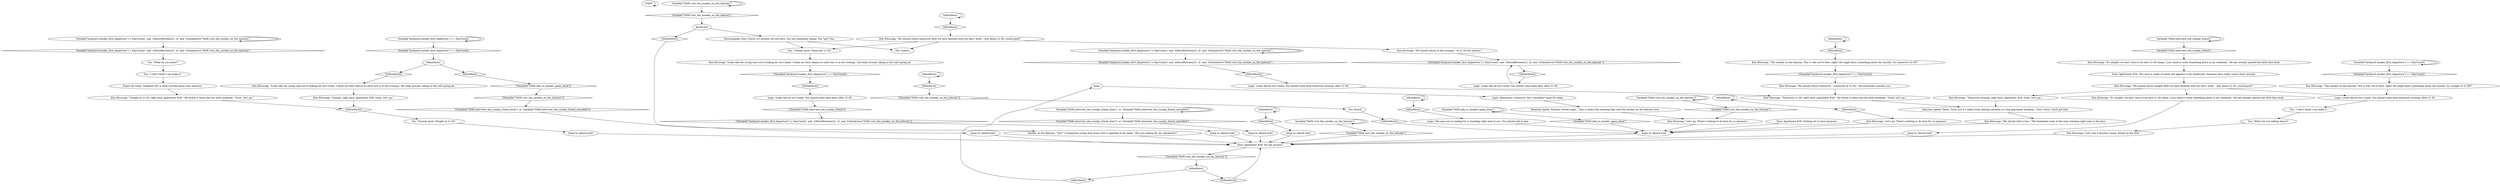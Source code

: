 # APT / SMOKER DOOR
# DOOR, APARTMENT #28 (SMOKER ON THE BALCONY)
# ==================================================
digraph G {
	  0 [label="START"];
	  1 [label="input"];
	  2 [label="Kim Kitsuragi: \"Let's see if anyone's home. Knock on the door.\""];
	  3 [label="Kim Kitsuragi: \"The smoker on the balcony. This is why we're here, right? He might know something about the murder. So, tonight at 21.00?\""];
	  4 [label="IsKimHere()"];
	  5 [label="IsKimHere()", shape=diamond];
	  6 [label="!(IsKimHere())", shape=diamond];
	  7 [label="Jump to: [knock hub]"];
	  8 [label="Variable[\"TASK.interview_the_sunday_friend\"]"];
	  9 [label="Variable[\"TASK.interview_the_sunday_friend\"]", shape=diamond];
	  10 [label="!(Variable[\"TASK.interview_the_sunday_friend\"])", shape=diamond];
	  11 [label="Jump to: [knock hub]"];
	  12 [label="Kim Kitsuragi: \"Tomorrow evening, right here, apartment #28. Good. Let's go.\""];
	  13 [label="You: \"I don't think I can make it.\""];
	  14 [label="Jump to: [knock hub]"];
	  15 [label="IsKimHere()"];
	  16 [label="IsKimHere()", shape=diamond];
	  17 [label="!(IsKimHere())", shape=diamond];
	  18 [label="Door, Apartment #28: No one answers."];
	  19 [label="knock hub"];
	  20 [label="Variable[\"backyard.smoker_first_departure\"] == DayCount()"];
	  21 [label="Variable[\"backyard.smoker_first_departure\"] == DayCount()", shape=diamond];
	  22 [label="!(Variable[\"backyard.smoker_first_departure\"] == DayCount())", shape=diamond];
	  23 [label="Esprit de Corps: Suddenly he's a little worried about your memory..."];
	  24 [label="Kim Kitsuragi: \"It's alright, we don't have to be here 21.00 sharp, I just need to write something down in my notebook.\" He has already opened the little blue book."];
	  25 [label="You: \"What are you talking about?\""];
	  26 [label="Kim Kitsuragi: \"It's alright, we don't have to be here 21.00 sharp, I just need to write something down in my notebook.\" He has already opened the little blue book."];
	  27 [label="IsKimHere()"];
	  28 [label="IsKimHere()", shape=diamond];
	  29 [label="!(IsKimHere())", shape=diamond];
	  30 [label="Smoker on the Balcony: \"Yes?\" A handsome young man hums with a cigarette in his hand. \"Are you looking for me, gendarme?\""];
	  31 [label="Logic: Looks like he isn't home. You should come back later, after 21.00."];
	  32 [label="Logic: Looks like he isn't home. You should come back later, after 21.00."];
	  33 [label="Logic: The man you're looking for is standing right next to you. You should talk to him."];
	  34 [label="Kim Kitsuragi: \"Let's go. There's nothing to do here for us anymore.\""];
	  35 [label="Variable[\"backyard.smoker_first_departure\"] < DayCount()  and  IsHourBetween(21, 4)  and  IsTaskActive(\"TASK.visit_the_smoker_on_the_balcony\")"];
	  36 [label="Variable[\"backyard.smoker_first_departure\"] < DayCount()  and  IsHourBetween(21, 4)  and  IsTaskActive(\"TASK.visit_the_smoker_on_the_balcony\")", shape=diamond];
	  37 [label="!(Variable[\"backyard.smoker_first_departure\"] < DayCount()  and  IsHourBetween(21, 4)  and  IsTaskActive(\"TASK.visit_the_smoker_on_the_balcony\"))", shape=diamond];
	  38 [label="Variable[\"TASK.talk_to_smoker_again_done\"]"];
	  39 [label="Variable[\"TASK.talk_to_smoker_again_done\"]", shape=diamond];
	  40 [label="!(Variable[\"TASK.talk_to_smoker_again_done\"])", shape=diamond];
	  41 [label="Kim Kitsuragi: \"Looks like the young man we're looking for isn't home. I think our best chance to catch him is in the evening.\" He looks around, taking in the cold spring air."];
	  42 [label="Kim Kitsuragi: \"Tomorrow 21.00, right here, apartment #28.\" He writes it down into his little notebook. \"Good. Let's go.\""];
	  43 [label="Jump to: [knock hub]"];
	  44 [label="Kim Kitsuragi: \"Tonight at 21.00, right here, apartment #28.\" He writes it down into his little notebook. \"Good. Let's go.\""];
	  45 [label="Encyclopedia: Don't worry, it's (mostly) all still here. You can remember things. You *got* this."];
	  46 [label="You: Knock."];
	  47 [label="Variable[\"backyard.smoker_first_departure\"] == DayCount()"];
	  48 [label="Variable[\"backyard.smoker_first_departure\"] == DayCount()", shape=diamond];
	  49 [label="!(Variable[\"backyard.smoker_first_departure\"] == DayCount())", shape=diamond];
	  50 [label="Kim Kitsuragi: \"We should return tomorrow after we have finished with our day's work -- how about 21.00, sound good?\""];
	  51 [label="Kim Kitsuragi: \"We should talk to him.\" The lieutenant nods at the man standing right next to the door."];
	  52 [label="Logic: Remember: tomorrow. He's *probably* gone for today."];
	  53 [label="Door, Apartment #28: This door is made of metal and appears to be reinforced. Someone here really values their security."];
	  54 [label="Kim Kitsuragi: \"Tonight, right here, apartment #28. Good. Let's go.\""];
	  55 [label="Kim Kitsuragi: \"We should return tonight after we have finished with our day's work -- how about 21.00, sound good?\""];
	  56 [label="Variable[\"TASK.visit_the_smoker_on_the_balcony\"]"];
	  57 [label="Variable[\"TASK.visit_the_smoker_on_the_balcony\"]", shape=diamond];
	  58 [label="!(Variable[\"TASK.visit_the_smoker_on_the_balcony\"])", shape=diamond];
	  59 [label="Variable[\"backyard.smoker_first_departure\"] < DayCount()  and  IsHourBetween(21, 4)  and  IsTaskActive(\"TASK.visit_the_smoker_on_the_balcony\")"];
	  60 [label="Variable[\"backyard.smoker_first_departure\"] < DayCount()  and  IsHourBetween(21, 4)  and  IsTaskActive(\"TASK.visit_the_smoker_on_the_balcony\")", shape=diamond];
	  61 [label="!(Variable[\"backyard.smoker_first_departure\"] < DayCount()  and  IsHourBetween(21, 4)  and  IsTaskActive(\"TASK.visit_the_smoker_on_the_balcony\"))", shape=diamond];
	  62 [label="Jump to: [knock hub]"];
	  63 [label="Variable[\"TASK.visit_the_smoker_on_the_balcony\"]"];
	  64 [label="Variable[\"TASK.visit_the_smoker_on_the_balcony\"]", shape=diamond];
	  65 [label="!(Variable[\"TASK.visit_the_smoker_on_the_balcony\"])", shape=diamond];
	  66 [label="Variable[\"TASK.interview_the_sunday_friend_done\"]  or  Variable[\"TASK.interview_the_sunday_friend_cancelled\"]"];
	  67 [label="Variable[\"TASK.interview_the_sunday_friend_done\"]  or  Variable[\"TASK.interview_the_sunday_friend_cancelled\"]", shape=diamond];
	  68 [label="!(Variable[\"TASK.interview_the_sunday_friend_done\"]  or  Variable[\"TASK.interview_the_sunday_friend_cancelled\"])", shape=diamond];
	  69 [label="Reaction Speed: Number twenty eight... This is where the cleaning lady said the smoker on the balcony lives."];
	  70 [label="Jump to: [knock hub]"];
	  71 [label="Jump to: [knock hub]"];
	  72 [label="Kim Kitsuragi: \"We should return tomorrow -- tomorrow at 21.00,\" the lieutenant reminds you."];
	  73 [label="IsKimHere()"];
	  74 [label="IsKimHere()", shape=diamond];
	  75 [label="!(IsKimHere())", shape=diamond];
	  76 [label="IsKimHere()"];
	  77 [label="IsKimHere()", shape=diamond];
	  78 [label="!(IsKimHere())", shape=diamond];
	  79 [label="You: [Leave.]"];
	  80 [label="You: \"Sounds good. Tomorrow 21.00.\""];
	  81 [label="You: \"I don't think I can make it.\""];
	  82 [label="Kim Kitsuragi: \"The smoker on the balcony. This is why we're here, right? He might know something about the murder. So, tomorrow 21.00?\""];
	  83 [label="Kim Kitsuragi: \"We should return in the evening -- at 21.00 the earliest.\""];
	  84 [label="You: \"What do you mean?\""];
	  85 [label="IsKimHere()"];
	  86 [label="IsKimHere()", shape=diamond];
	  87 [label="!(IsKimHere())", shape=diamond];
	  88 [label="Variable[\"TASK.visit_the_smoker_on_the_balcony\"]"];
	  89 [label="Variable[\"TASK.visit_the_smoker_on_the_balcony\"]", shape=diamond];
	  90 [label="!(Variable[\"TASK.visit_the_smoker_on_the_balcony\"])", shape=diamond];
	  91 [label="Kim Kitsuragi: \"Looks like the young man we're looking for isn't home. I think our best chance to catch him is in the evening.\" He looks around, taking in the cold spring air."];
	  92 [label="Logic: Looks like he isn't home. You should come back tomorrow evening, after 21.00."];
	  93 [label="You: \"Sounds good. Tonight at 21.00.\""];
	  94 [label="Logic: Looks like he isn't home. You should come back tomorrow evening, after 21.00."];
	  95 [label="Door, Apartment #28: Nothing do to here anymore..."];
	  96 [label="IsKimHere()"];
	  97 [label="IsKimHere()", shape=diamond];
	  98 [label="!(IsKimHere())", shape=diamond];
	  99 [label="IsKimHere()"];
	  100 [label="IsKimHere()", shape=diamond];
	  101 [label="!(IsKimHere())", shape=diamond];
	  102 [label="Reaction Speed: Damn. Turns out it's quite tricky finding someone in a big apartment building... Don't worry. You'll get him!"];
	  103 [label="Kim Kitsuragi: \"Let's go. There's nothing to do here for us anymore.\""];
	  0 -> 0
	  1 -> 52
	  2 -> 18
	  3 -> 92
	  4 -> 4
	  4 -> 5
	  5 -> 71
	  6 -> 93
	  7 -> 18
	  8 -> 8
	  8 -> 9
	  9 -> 26
	  10 -> 37
	  11 -> 18
	  12 -> 102
	  13 -> 25
	  14 -> 18
	  15 -> 16
	  15 -> 15
	  16 -> 33
	  17 -> 70
	  18 -> 65
	  19 -> 45
	  19 -> 78
	  20 -> 20
	  20 -> 21
	  21 -> 3
	  22 -> 72
	  23 -> 44
	  24 -> 11
	  25 -> 2
	  26 -> 53
	  27 -> 27
	  27 -> 28
	  28 -> 103
	  29 -> 94
	  30 -> 18
	  31 -> 10
	  32 -> 61
	  33 -> 70
	  34 -> 70
	  35 -> 35
	  35 -> 36
	  36 -> 29
	  37 -> 62
	  38 -> 38
	  38 -> 39
	  39 -> 70
	  40 -> 58
	  41 -> 49
	  42 -> 102
	  43 -> 18
	  44 -> 6
	  45 -> 80
	  45 -> 79
	  46 -> 17
	  47 -> 48
	  47 -> 47
	  48 -> 99
	  49 -> 75
	  50 -> 80
	  50 -> 83
	  50 -> 79
	  51 -> 70
	  52 -> 69
	  53 -> 55
	  54 -> 6
	  55 -> 24
	  55 -> 92
	  55 -> 12
	  56 -> 56
	  56 -> 57
	  57 -> 34
	  58 -> 68
	  59 -> 59
	  59 -> 60
	  60 -> 84
	  61 -> 87
	  62 -> 18
	  63 -> 64
	  63 -> 63
	  64 -> 18
	  65 -> 96
	  66 -> 66
	  66 -> 67
	  67 -> 14
	  68 -> 7
	  69 -> 34
	  70 -> 18
	  71 -> 18
	  72 -> 42
	  73 -> 73
	  73 -> 74
	  74 -> 82
	  75 -> 31
	  76 -> 76
	  76 -> 77
	  77 -> 90
	  78 -> 30
	  80 -> 41
	  81 -> 23
	  82 -> 22
	  83 -> 61
	  84 -> 81
	  85 -> 85
	  85 -> 86
	  86 -> 50
	  87 -> 32
	  88 -> 88
	  88 -> 89
	  89 -> 19
	  90 -> 46
	  91 -> 54
	  92 -> 13
	  93 -> 43
	  94 -> 42
	  95 -> 70
	  96 -> 97
	  96 -> 98
	  97 -> 1
	  98 -> 18
	  99 -> 100
	  99 -> 101
	  100 -> 40
	  101 -> 91
	  102 -> 51
	  103 -> 70
}

